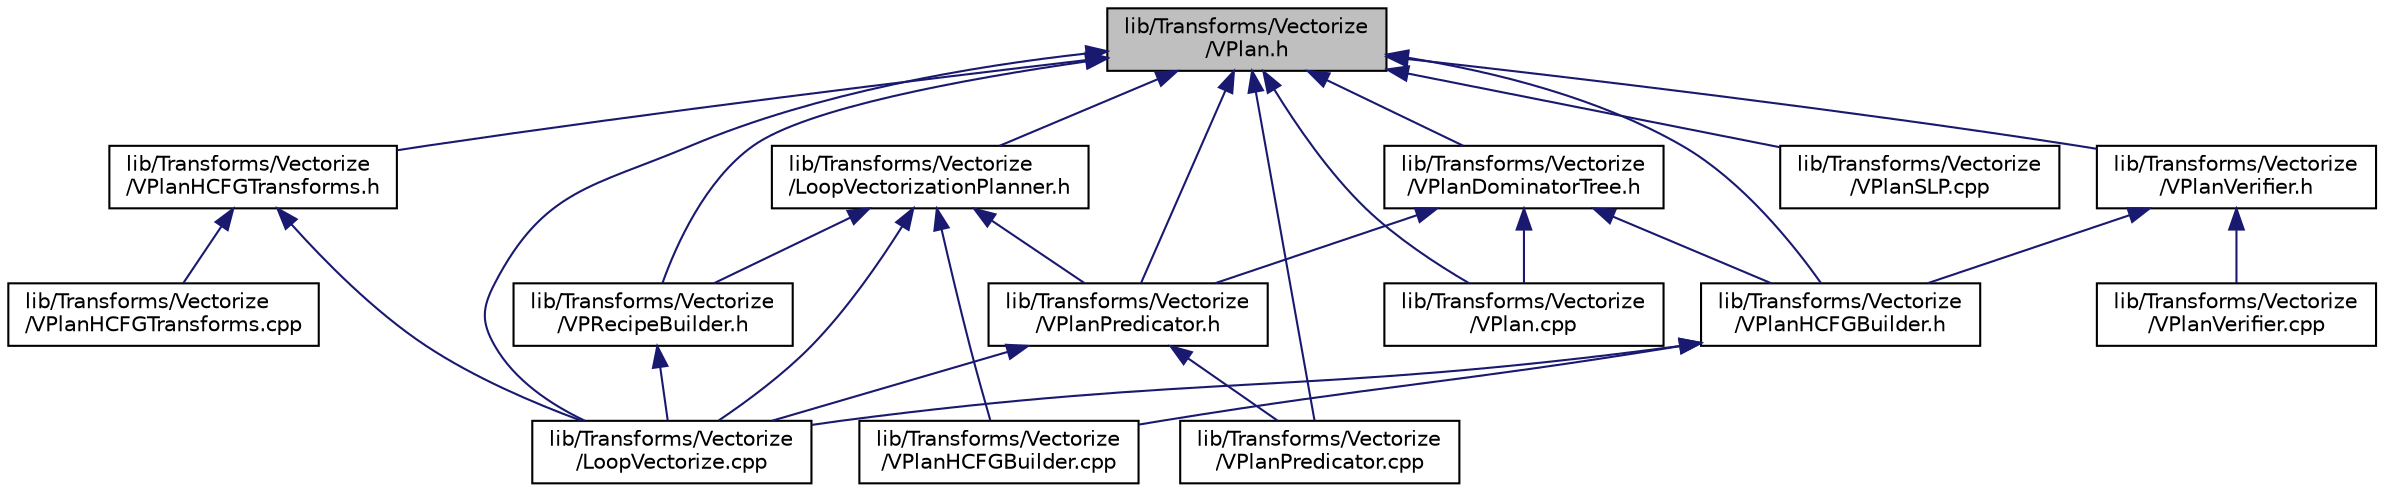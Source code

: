 digraph "lib/Transforms/Vectorize/VPlan.h"
{
 // LATEX_PDF_SIZE
  bgcolor="transparent";
  edge [fontname="Helvetica",fontsize="10",labelfontname="Helvetica",labelfontsize="10"];
  node [fontname="Helvetica",fontsize="10",shape="box"];
  Node1 [label="lib/Transforms/Vectorize\l/VPlan.h",height=0.2,width=0.4,color="black", fillcolor="grey75", style="filled", fontcolor="black",tooltip="This file contains the declarations of the Vectorization Plan base classes:"];
  Node1 -> Node2 [dir="back",color="midnightblue",fontsize="10",style="solid",fontname="Helvetica"];
  Node2 [label="lib/Transforms/Vectorize\l/LoopVectorizationPlanner.h",height=0.2,width=0.4,color="black",URL="$LoopVectorizationPlanner_8h.html",tooltip="This file provides a LoopVectorizationPlanner class."];
  Node2 -> Node3 [dir="back",color="midnightblue",fontsize="10",style="solid",fontname="Helvetica"];
  Node3 [label="lib/Transforms/Vectorize\l/LoopVectorize.cpp",height=0.2,width=0.4,color="black",URL="$LoopVectorize_8cpp.html",tooltip=" "];
  Node2 -> Node4 [dir="back",color="midnightblue",fontsize="10",style="solid",fontname="Helvetica"];
  Node4 [label="lib/Transforms/Vectorize\l/VPRecipeBuilder.h",height=0.2,width=0.4,color="black",URL="$VPRecipeBuilder_8h.html",tooltip=" "];
  Node4 -> Node3 [dir="back",color="midnightblue",fontsize="10",style="solid",fontname="Helvetica"];
  Node2 -> Node5 [dir="back",color="midnightblue",fontsize="10",style="solid",fontname="Helvetica"];
  Node5 [label="lib/Transforms/Vectorize\l/VPlanHCFGBuilder.cpp",height=0.2,width=0.4,color="black",URL="$VPlanHCFGBuilder_8cpp.html",tooltip="This file implements the construction of a VPlan-based Hierarchical CFG (H-CFG) for an incoming IR."];
  Node2 -> Node6 [dir="back",color="midnightblue",fontsize="10",style="solid",fontname="Helvetica"];
  Node6 [label="lib/Transforms/Vectorize\l/VPlanPredicator.h",height=0.2,width=0.4,color="black",URL="$VPlanPredicator_8h.html",tooltip="This file defines the VPlanPredicator class which contains the public interfaces to predicate and lin..."];
  Node6 -> Node3 [dir="back",color="midnightblue",fontsize="10",style="solid",fontname="Helvetica"];
  Node6 -> Node7 [dir="back",color="midnightblue",fontsize="10",style="solid",fontname="Helvetica"];
  Node7 [label="lib/Transforms/Vectorize\l/VPlanPredicator.cpp",height=0.2,width=0.4,color="black",URL="$VPlanPredicator_8cpp.html",tooltip="This file implements the VPlanPredicator class which contains the public interfaces to predicate and ..."];
  Node1 -> Node3 [dir="back",color="midnightblue",fontsize="10",style="solid",fontname="Helvetica"];
  Node1 -> Node4 [dir="back",color="midnightblue",fontsize="10",style="solid",fontname="Helvetica"];
  Node1 -> Node8 [dir="back",color="midnightblue",fontsize="10",style="solid",fontname="Helvetica"];
  Node8 [label="lib/Transforms/Vectorize\l/VPlan.cpp",height=0.2,width=0.4,color="black",URL="$VPlan_8cpp.html",tooltip="This is the LLVM vectorization plan."];
  Node1 -> Node9 [dir="back",color="midnightblue",fontsize="10",style="solid",fontname="Helvetica"];
  Node9 [label="lib/Transforms/Vectorize\l/VPlanDominatorTree.h",height=0.2,width=0.4,color="black",URL="$VPlanDominatorTree_8h.html",tooltip="This file implements dominator tree analysis for a single level of a VPlan's H-CFG."];
  Node9 -> Node8 [dir="back",color="midnightblue",fontsize="10",style="solid",fontname="Helvetica"];
  Node9 -> Node10 [dir="back",color="midnightblue",fontsize="10",style="solid",fontname="Helvetica"];
  Node10 [label="lib/Transforms/Vectorize\l/VPlanHCFGBuilder.h",height=0.2,width=0.4,color="black",URL="$VPlanHCFGBuilder_8h.html",tooltip="This file defines the VPlanHCFGBuilder class which contains the public interface (buildHierarchicalCF..."];
  Node10 -> Node3 [dir="back",color="midnightblue",fontsize="10",style="solid",fontname="Helvetica"];
  Node10 -> Node5 [dir="back",color="midnightblue",fontsize="10",style="solid",fontname="Helvetica"];
  Node9 -> Node6 [dir="back",color="midnightblue",fontsize="10",style="solid",fontname="Helvetica"];
  Node1 -> Node10 [dir="back",color="midnightblue",fontsize="10",style="solid",fontname="Helvetica"];
  Node1 -> Node11 [dir="back",color="midnightblue",fontsize="10",style="solid",fontname="Helvetica"];
  Node11 [label="lib/Transforms/Vectorize\l/VPlanHCFGTransforms.h",height=0.2,width=0.4,color="black",URL="$VPlanHCFGTransforms_8h.html",tooltip="This file provides utility VPlan to VPlan transformations."];
  Node11 -> Node3 [dir="back",color="midnightblue",fontsize="10",style="solid",fontname="Helvetica"];
  Node11 -> Node12 [dir="back",color="midnightblue",fontsize="10",style="solid",fontname="Helvetica"];
  Node12 [label="lib/Transforms/Vectorize\l/VPlanHCFGTransforms.cpp",height=0.2,width=0.4,color="black",URL="$VPlanHCFGTransforms_8cpp.html",tooltip="This file implements a set of utility VPlan to VPlan transformations."];
  Node1 -> Node7 [dir="back",color="midnightblue",fontsize="10",style="solid",fontname="Helvetica"];
  Node1 -> Node6 [dir="back",color="midnightblue",fontsize="10",style="solid",fontname="Helvetica"];
  Node1 -> Node13 [dir="back",color="midnightblue",fontsize="10",style="solid",fontname="Helvetica"];
  Node13 [label="lib/Transforms/Vectorize\l/VPlanSLP.cpp",height=0.2,width=0.4,color="black",URL="$VPlanSLP_8cpp.html",tooltip=" "];
  Node1 -> Node14 [dir="back",color="midnightblue",fontsize="10",style="solid",fontname="Helvetica"];
  Node14 [label="lib/Transforms/Vectorize\l/VPlanVerifier.h",height=0.2,width=0.4,color="black",URL="$VPlanVerifier_8h.html",tooltip="This file declares the class VPlanVerifier, which contains utility functions to check the consistency..."];
  Node14 -> Node10 [dir="back",color="midnightblue",fontsize="10",style="solid",fontname="Helvetica"];
  Node14 -> Node15 [dir="back",color="midnightblue",fontsize="10",style="solid",fontname="Helvetica"];
  Node15 [label="lib/Transforms/Vectorize\l/VPlanVerifier.cpp",height=0.2,width=0.4,color="black",URL="$VPlanVerifier_8cpp.html",tooltip="This file defines the class VPlanVerifier, which contains utility functions to check the consistency ..."];
}
